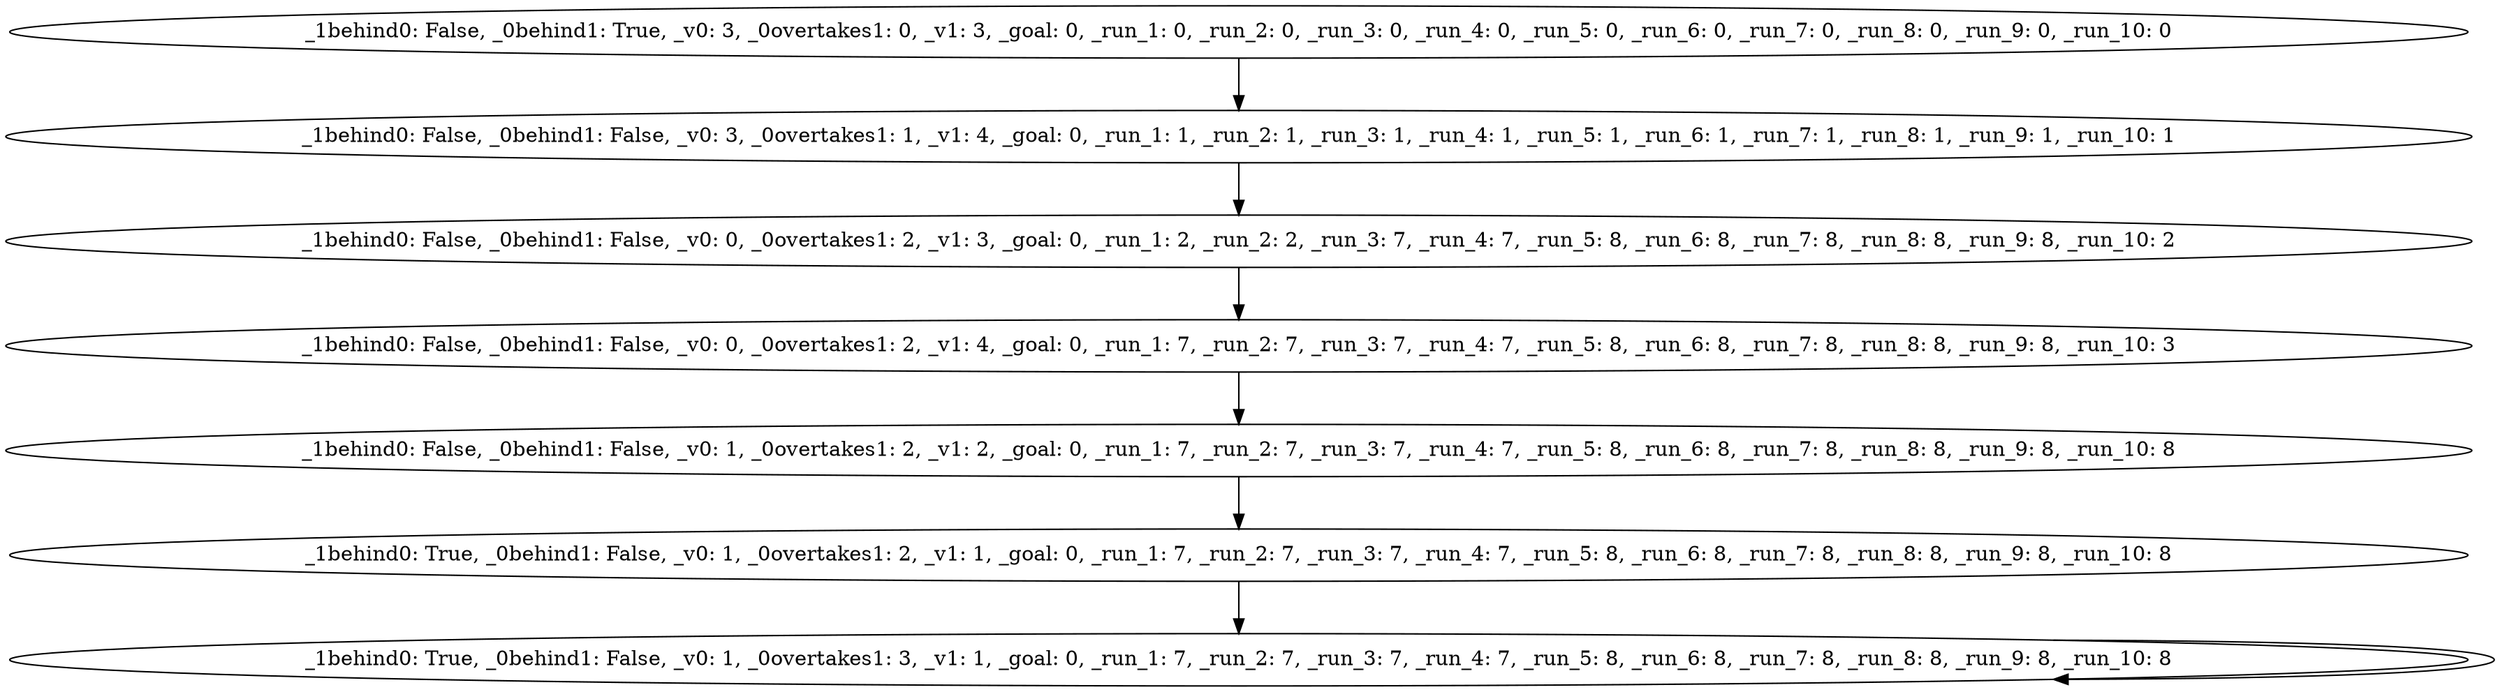 digraph  {
0 [_0behind1=True, _0overtakes1=0, _1behind0=False, _goal=0, _run_1=0, _run_10=0, _run_2=0, _run_3=0, _run_4=0, _run_5=0, _run_6=0, _run_7=0, _run_8=0, _run_9=0, _v0=3, _v1=3, label="_1behind0: False, _0behind1: True, _v0: 3, _0overtakes1: 0, _v1: 3, _goal: 0, _run_1: 0, _run_2: 0, _run_3: 0, _run_4: 0, _run_5: 0, _run_6: 0, _run_7: 0, _run_8: 0, _run_9: 0, _run_10: 0"];
1 [_0behind1=False, _0overtakes1=1, _1behind0=False, _goal=0, _run_1=1, _run_10=1, _run_2=1, _run_3=1, _run_4=1, _run_5=1, _run_6=1, _run_7=1, _run_8=1, _run_9=1, _v0=3, _v1=4, label="_1behind0: False, _0behind1: False, _v0: 3, _0overtakes1: 1, _v1: 4, _goal: 0, _run_1: 1, _run_2: 1, _run_3: 1, _run_4: 1, _run_5: 1, _run_6: 1, _run_7: 1, _run_8: 1, _run_9: 1, _run_10: 1"];
2 [_0behind1=False, _0overtakes1=2, _1behind0=False, _goal=0, _run_1=2, _run_10=2, _run_2=2, _run_3=7, _run_4=7, _run_5=8, _run_6=8, _run_7=8, _run_8=8, _run_9=8, _v0=0, _v1=3, label="_1behind0: False, _0behind1: False, _v0: 0, _0overtakes1: 2, _v1: 3, _goal: 0, _run_1: 2, _run_2: 2, _run_3: 7, _run_4: 7, _run_5: 8, _run_6: 8, _run_7: 8, _run_8: 8, _run_9: 8, _run_10: 2"];
3 [_0behind1=False, _0overtakes1=2, _1behind0=False, _goal=0, _run_1=7, _run_10=3, _run_2=7, _run_3=7, _run_4=7, _run_5=8, _run_6=8, _run_7=8, _run_8=8, _run_9=8, _v0=0, _v1=4, label="_1behind0: False, _0behind1: False, _v0: 0, _0overtakes1: 2, _v1: 4, _goal: 0, _run_1: 7, _run_2: 7, _run_3: 7, _run_4: 7, _run_5: 8, _run_6: 8, _run_7: 8, _run_8: 8, _run_9: 8, _run_10: 3"];
4 [_0behind1=False, _0overtakes1=2, _1behind0=False, _goal=0, _run_1=7, _run_10=8, _run_2=7, _run_3=7, _run_4=7, _run_5=8, _run_6=8, _run_7=8, _run_8=8, _run_9=8, _v0=1, _v1=2, label="_1behind0: False, _0behind1: False, _v0: 1, _0overtakes1: 2, _v1: 2, _goal: 0, _run_1: 7, _run_2: 7, _run_3: 7, _run_4: 7, _run_5: 8, _run_6: 8, _run_7: 8, _run_8: 8, _run_9: 8, _run_10: 8"];
5 [_0behind1=False, _0overtakes1=2, _1behind0=True, _goal=0, _run_1=7, _run_10=8, _run_2=7, _run_3=7, _run_4=7, _run_5=8, _run_6=8, _run_7=8, _run_8=8, _run_9=8, _v0=1, _v1=1, label="_1behind0: True, _0behind1: False, _v0: 1, _0overtakes1: 2, _v1: 1, _goal: 0, _run_1: 7, _run_2: 7, _run_3: 7, _run_4: 7, _run_5: 8, _run_6: 8, _run_7: 8, _run_8: 8, _run_9: 8, _run_10: 8"];
6 [_0behind1=False, _0overtakes1=3, _1behind0=True, _goal=0, _run_1=7, _run_10=8, _run_2=7, _run_3=7, _run_4=7, _run_5=8, _run_6=8, _run_7=8, _run_8=8, _run_9=8, _v0=1, _v1=1, label="_1behind0: True, _0behind1: False, _v0: 1, _0overtakes1: 3, _v1: 1, _goal: 0, _run_1: 7, _run_2: 7, _run_3: 7, _run_4: 7, _run_5: 8, _run_6: 8, _run_7: 8, _run_8: 8, _run_9: 8, _run_10: 8"];
0 -> 1;
1 -> 2;
2 -> 3;
3 -> 4;
4 -> 5;
5 -> 6;
6 -> 6;
node [label="shape: box", shape=box];
}
